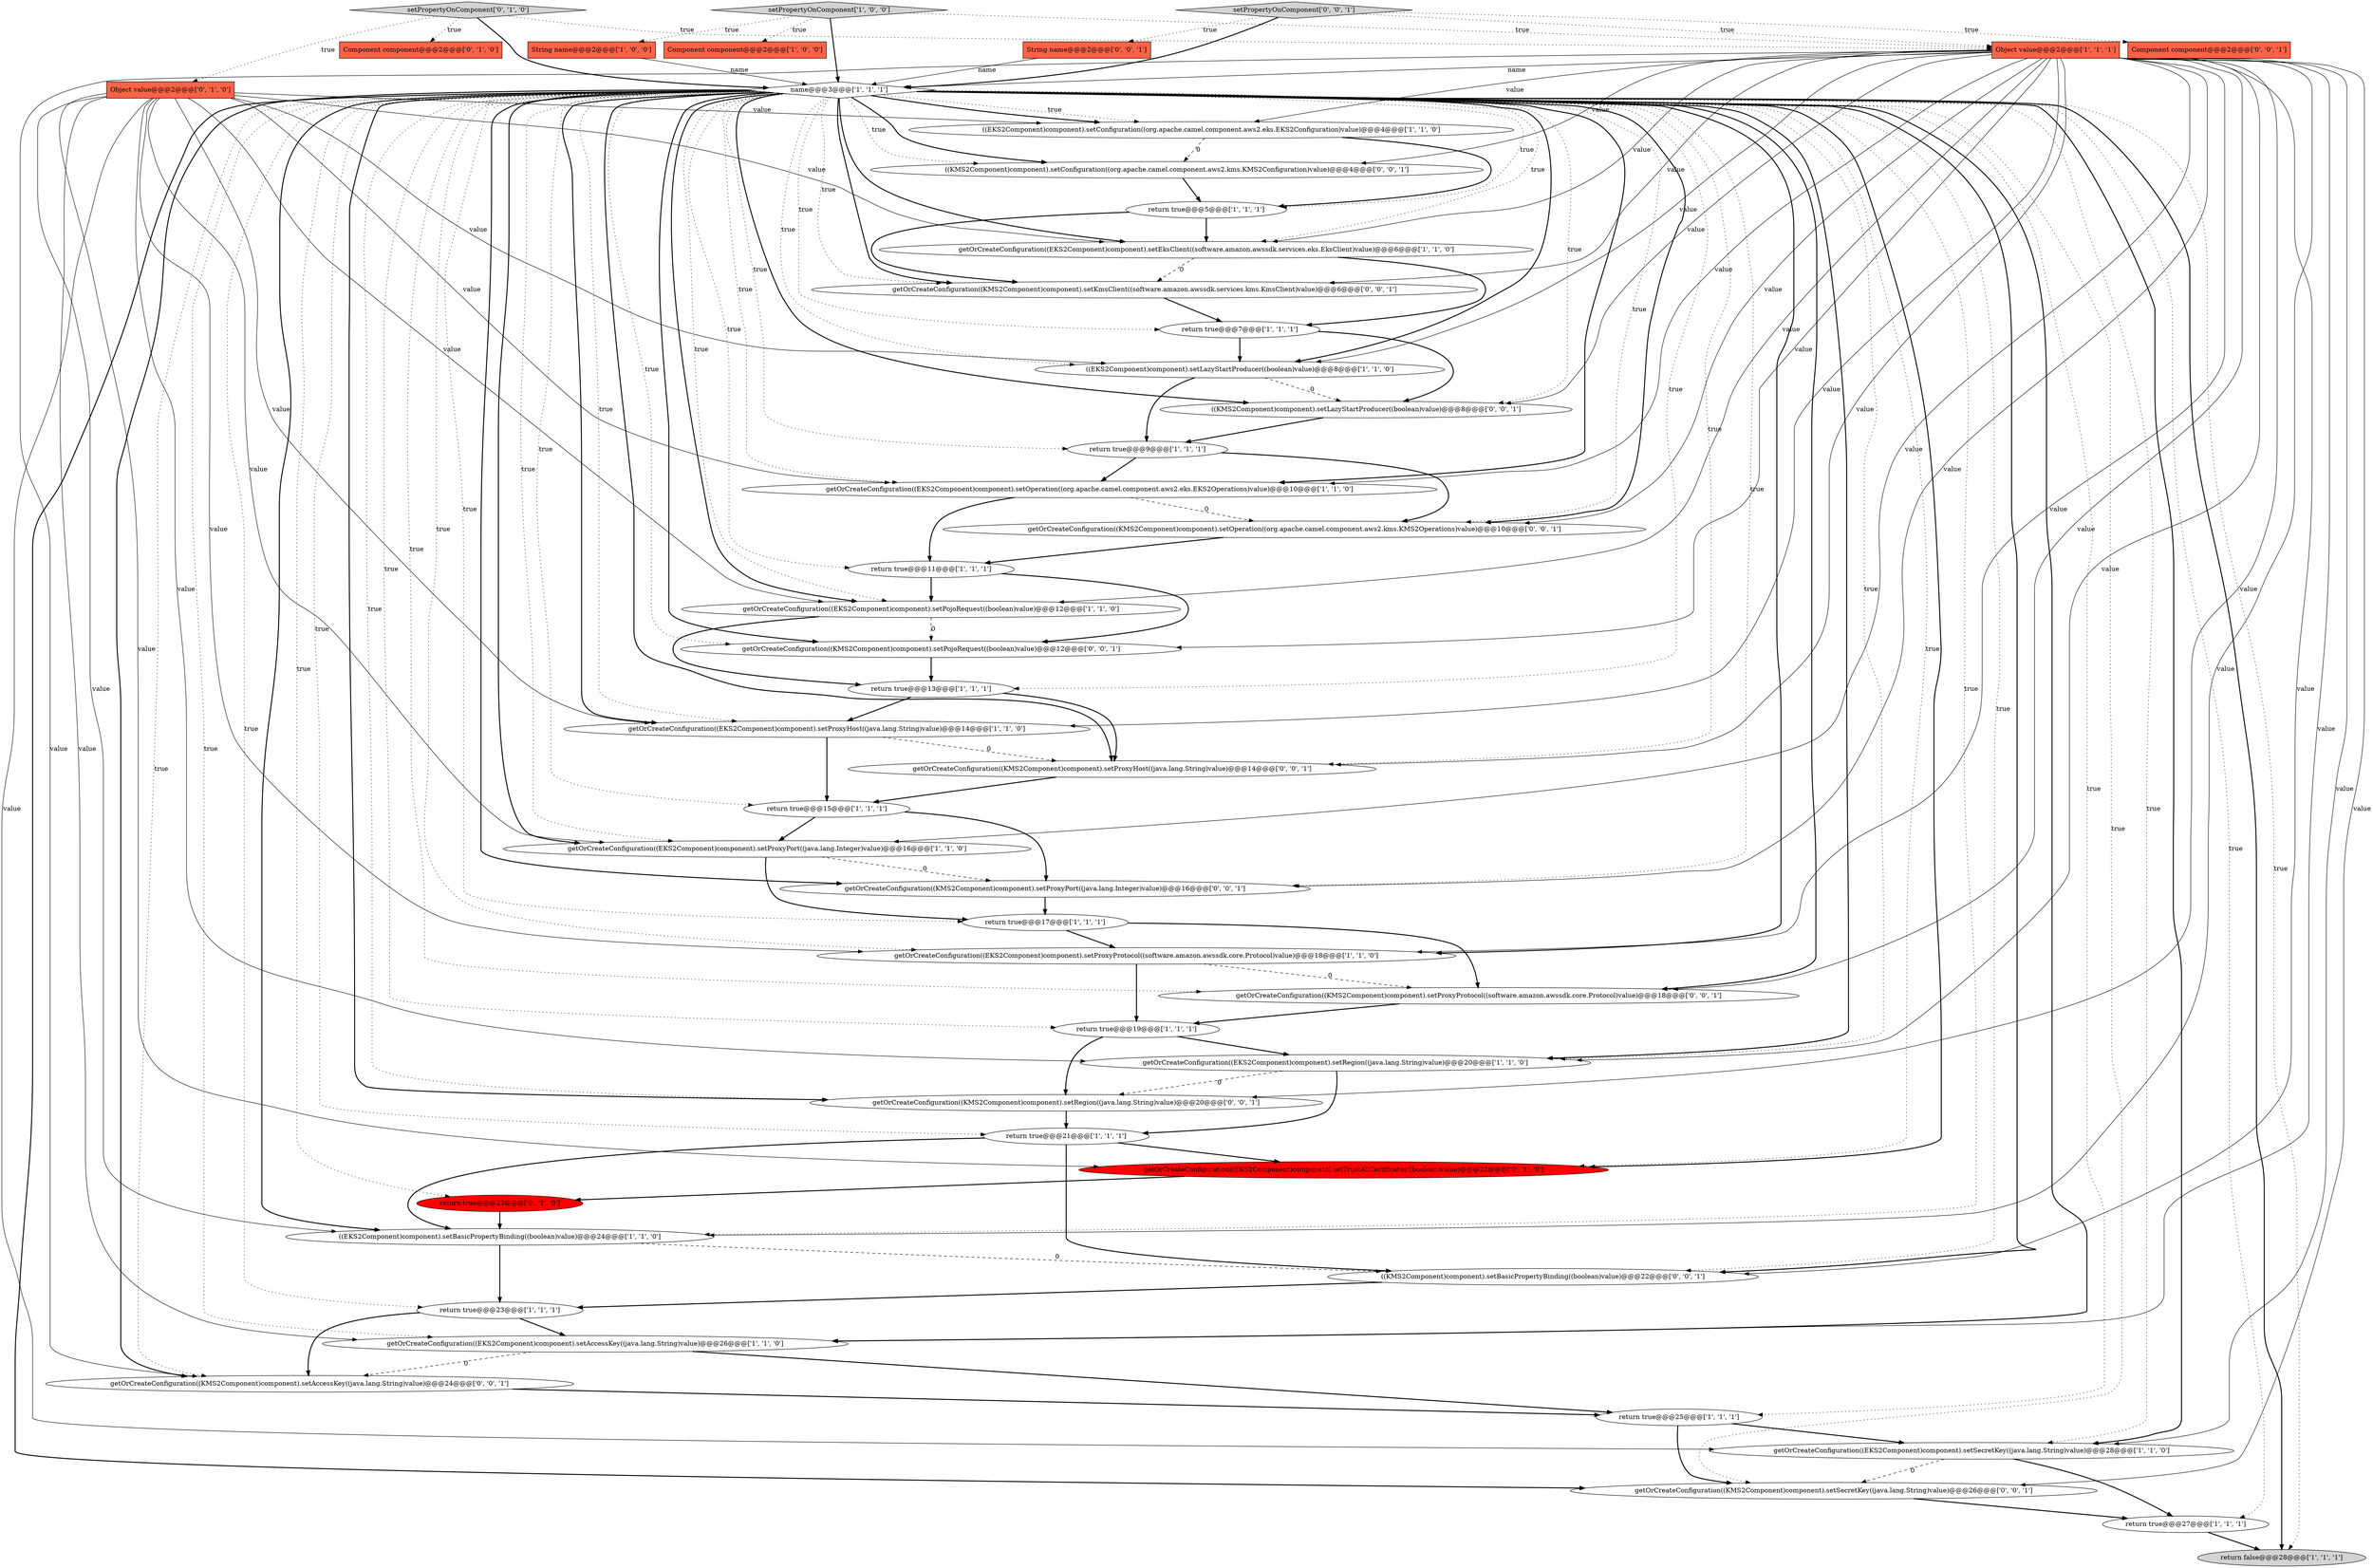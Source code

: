 digraph {
25 [style = filled, label = "getOrCreateConfiguration((EKS2Component)component).setRegion((java.lang.String)value)@@@20@@@['1', '1', '0']", fillcolor = white, shape = ellipse image = "AAA0AAABBB1BBB"];
43 [style = filled, label = "getOrCreateConfiguration((KMS2Component)component).setProxyPort((java.lang.Integer)value)@@@16@@@['0', '0', '1']", fillcolor = white, shape = ellipse image = "AAA0AAABBB3BBB"];
14 [style = filled, label = "String name@@@2@@@['1', '0', '0']", fillcolor = tomato, shape = box image = "AAA0AAABBB1BBB"];
29 [style = filled, label = "getOrCreateConfiguration((EKS2Component)component).setProxyPort((java.lang.Integer)value)@@@16@@@['1', '1', '0']", fillcolor = white, shape = ellipse image = "AAA0AAABBB1BBB"];
38 [style = filled, label = "getOrCreateConfiguration((KMS2Component)component).setSecretKey((java.lang.String)value)@@@26@@@['0', '0', '1']", fillcolor = white, shape = ellipse image = "AAA0AAABBB3BBB"];
3 [style = filled, label = "getOrCreateConfiguration((EKS2Component)component).setSecretKey((java.lang.String)value)@@@28@@@['1', '1', '0']", fillcolor = white, shape = ellipse image = "AAA0AAABBB1BBB"];
45 [style = filled, label = "getOrCreateConfiguration((KMS2Component)component).setRegion((java.lang.String)value)@@@20@@@['0', '0', '1']", fillcolor = white, shape = ellipse image = "AAA0AAABBB3BBB"];
30 [style = filled, label = "return true@@@23@@@['0', '1', '0']", fillcolor = red, shape = ellipse image = "AAA1AAABBB2BBB"];
2 [style = filled, label = "return true@@@19@@@['1', '1', '1']", fillcolor = white, shape = ellipse image = "AAA0AAABBB1BBB"];
39 [style = filled, label = "String name@@@2@@@['0', '0', '1']", fillcolor = tomato, shape = box image = "AAA0AAABBB3BBB"];
41 [style = filled, label = "getOrCreateConfiguration((KMS2Component)component).setAccessKey((java.lang.String)value)@@@24@@@['0', '0', '1']", fillcolor = white, shape = ellipse image = "AAA0AAABBB3BBB"];
28 [style = filled, label = "return true@@@21@@@['1', '1', '1']", fillcolor = white, shape = ellipse image = "AAA0AAABBB1BBB"];
26 [style = filled, label = "return true@@@17@@@['1', '1', '1']", fillcolor = white, shape = ellipse image = "AAA0AAABBB1BBB"];
18 [style = filled, label = "Object value@@@2@@@['1', '1', '1']", fillcolor = tomato, shape = box image = "AAA0AAABBB1BBB"];
10 [style = filled, label = "return true@@@15@@@['1', '1', '1']", fillcolor = white, shape = ellipse image = "AAA0AAABBB1BBB"];
27 [style = filled, label = "getOrCreateConfiguration((EKS2Component)component).setEksClient((software.amazon.awssdk.services.eks.EksClient)value)@@@6@@@['1', '1', '0']", fillcolor = white, shape = ellipse image = "AAA0AAABBB1BBB"];
23 [style = filled, label = "return false@@@28@@@['1', '1', '1']", fillcolor = lightgray, shape = ellipse image = "AAA0AAABBB1BBB"];
11 [style = filled, label = "getOrCreateConfiguration((EKS2Component)component).setPojoRequest((boolean)value)@@@12@@@['1', '1', '0']", fillcolor = white, shape = ellipse image = "AAA0AAABBB1BBB"];
34 [style = filled, label = "setPropertyOnComponent['0', '1', '0']", fillcolor = lightgray, shape = diamond image = "AAA0AAABBB2BBB"];
46 [style = filled, label = "getOrCreateConfiguration((KMS2Component)component).setKmsClient((software.amazon.awssdk.services.kms.KmsClient)value)@@@6@@@['0', '0', '1']", fillcolor = white, shape = ellipse image = "AAA0AAABBB3BBB"];
13 [style = filled, label = "((EKS2Component)component).setBasicPropertyBinding((boolean)value)@@@24@@@['1', '1', '0']", fillcolor = white, shape = ellipse image = "AAA0AAABBB1BBB"];
44 [style = filled, label = "((KMS2Component)component).setConfiguration((org.apache.camel.component.aws2.kms.KMS2Configuration)value)@@@4@@@['0', '0', '1']", fillcolor = white, shape = ellipse image = "AAA0AAABBB3BBB"];
48 [style = filled, label = "getOrCreateConfiguration((KMS2Component)component).setProxyHost((java.lang.String)value)@@@14@@@['0', '0', '1']", fillcolor = white, shape = ellipse image = "AAA0AAABBB3BBB"];
4 [style = filled, label = "((EKS2Component)component).setLazyStartProducer((boolean)value)@@@8@@@['1', '1', '0']", fillcolor = white, shape = ellipse image = "AAA0AAABBB1BBB"];
1 [style = filled, label = "getOrCreateConfiguration((EKS2Component)component).setProxyHost((java.lang.String)value)@@@14@@@['1', '1', '0']", fillcolor = white, shape = ellipse image = "AAA0AAABBB1BBB"];
5 [style = filled, label = "return true@@@27@@@['1', '1', '1']", fillcolor = white, shape = ellipse image = "AAA0AAABBB1BBB"];
20 [style = filled, label = "name@@@3@@@['1', '1', '1']", fillcolor = white, shape = diamond image = "AAA0AAABBB1BBB"];
6 [style = filled, label = "((EKS2Component)component).setConfiguration((org.apache.camel.component.aws2.eks.EKS2Configuration)value)@@@4@@@['1', '1', '0']", fillcolor = white, shape = ellipse image = "AAA0AAABBB1BBB"];
8 [style = filled, label = "getOrCreateConfiguration((EKS2Component)component).setOperation((org.apache.camel.component.aws2.eks.EKS2Operations)value)@@@10@@@['1', '1', '0']", fillcolor = white, shape = ellipse image = "AAA0AAABBB1BBB"];
16 [style = filled, label = "getOrCreateConfiguration((EKS2Component)component).setAccessKey((java.lang.String)value)@@@26@@@['1', '1', '0']", fillcolor = white, shape = ellipse image = "AAA0AAABBB1BBB"];
15 [style = filled, label = "return true@@@11@@@['1', '1', '1']", fillcolor = white, shape = ellipse image = "AAA0AAABBB1BBB"];
17 [style = filled, label = "Component component@@@2@@@['1', '0', '0']", fillcolor = tomato, shape = box image = "AAA0AAABBB1BBB"];
19 [style = filled, label = "setPropertyOnComponent['1', '0', '0']", fillcolor = lightgray, shape = diamond image = "AAA0AAABBB1BBB"];
22 [style = filled, label = "return true@@@25@@@['1', '1', '1']", fillcolor = white, shape = ellipse image = "AAA0AAABBB1BBB"];
35 [style = filled, label = "Component component@@@2@@@['0', '0', '1']", fillcolor = tomato, shape = box image = "AAA0AAABBB3BBB"];
24 [style = filled, label = "return true@@@9@@@['1', '1', '1']", fillcolor = white, shape = ellipse image = "AAA0AAABBB1BBB"];
36 [style = filled, label = "getOrCreateConfiguration((KMS2Component)component).setPojoRequest((boolean)value)@@@12@@@['0', '0', '1']", fillcolor = white, shape = ellipse image = "AAA0AAABBB3BBB"];
21 [style = filled, label = "return true@@@7@@@['1', '1', '1']", fillcolor = white, shape = ellipse image = "AAA0AAABBB1BBB"];
0 [style = filled, label = "return true@@@5@@@['1', '1', '1']", fillcolor = white, shape = ellipse image = "AAA0AAABBB1BBB"];
12 [style = filled, label = "getOrCreateConfiguration((EKS2Component)component).setProxyProtocol((software.amazon.awssdk.core.Protocol)value)@@@18@@@['1', '1', '0']", fillcolor = white, shape = ellipse image = "AAA0AAABBB1BBB"];
47 [style = filled, label = "getOrCreateConfiguration((KMS2Component)component).setProxyProtocol((software.amazon.awssdk.core.Protocol)value)@@@18@@@['0', '0', '1']", fillcolor = white, shape = ellipse image = "AAA0AAABBB3BBB"];
40 [style = filled, label = "((KMS2Component)component).setBasicPropertyBinding((boolean)value)@@@22@@@['0', '0', '1']", fillcolor = white, shape = ellipse image = "AAA0AAABBB3BBB"];
42 [style = filled, label = "((KMS2Component)component).setLazyStartProducer((boolean)value)@@@8@@@['0', '0', '1']", fillcolor = white, shape = ellipse image = "AAA0AAABBB3BBB"];
31 [style = filled, label = "Component component@@@2@@@['0', '1', '0']", fillcolor = tomato, shape = box image = "AAA0AAABBB2BBB"];
37 [style = filled, label = "setPropertyOnComponent['0', '0', '1']", fillcolor = lightgray, shape = diamond image = "AAA0AAABBB3BBB"];
32 [style = filled, label = "Object value@@@2@@@['0', '1', '0']", fillcolor = tomato, shape = box image = "AAA0AAABBB2BBB"];
33 [style = filled, label = "getOrCreateConfiguration((EKS2Component)component).setTrustAllCertificates((boolean)value)@@@22@@@['0', '1', '0']", fillcolor = red, shape = ellipse image = "AAA1AAABBB2BBB"];
49 [style = filled, label = "getOrCreateConfiguration((KMS2Component)component).setOperation((org.apache.camel.component.aws2.kms.KMS2Operations)value)@@@10@@@['0', '0', '1']", fillcolor = white, shape = ellipse image = "AAA0AAABBB3BBB"];
9 [style = filled, label = "return true@@@23@@@['1', '1', '1']", fillcolor = white, shape = ellipse image = "AAA0AAABBB1BBB"];
7 [style = filled, label = "return true@@@13@@@['1', '1', '1']", fillcolor = white, shape = ellipse image = "AAA0AAABBB1BBB"];
21->42 [style = bold, label=""];
30->13 [style = bold, label=""];
34->20 [style = bold, label=""];
20->11 [style = dotted, label="true"];
0->46 [style = bold, label=""];
20->0 [style = dotted, label="true"];
20->27 [style = dotted, label="true"];
20->36 [style = dotted, label="true"];
20->41 [style = dotted, label="true"];
43->26 [style = bold, label=""];
18->49 [style = solid, label="value"];
29->43 [style = dashed, label="0"];
7->48 [style = bold, label=""];
20->40 [style = dotted, label="true"];
32->8 [style = solid, label="value"];
9->16 [style = bold, label=""];
32->3 [style = solid, label="value"];
18->40 [style = solid, label="value"];
20->27 [style = bold, label=""];
18->12 [style = solid, label="value"];
26->12 [style = bold, label=""];
12->2 [style = bold, label=""];
3->5 [style = bold, label=""];
46->21 [style = bold, label=""];
24->49 [style = bold, label=""];
20->16 [style = bold, label=""];
20->42 [style = dotted, label="true"];
15->11 [style = bold, label=""];
20->43 [style = dotted, label="true"];
20->30 [style = dotted, label="true"];
18->46 [style = solid, label="value"];
20->48 [style = bold, label=""];
20->49 [style = dotted, label="true"];
48->10 [style = bold, label=""];
32->6 [style = solid, label="value"];
20->43 [style = bold, label=""];
20->13 [style = dotted, label="true"];
18->44 [style = solid, label="value"];
41->22 [style = bold, label=""];
2->25 [style = bold, label=""];
18->48 [style = solid, label="value"];
20->45 [style = bold, label=""];
20->15 [style = dotted, label="true"];
18->4 [style = solid, label="value"];
25->28 [style = bold, label=""];
7->1 [style = bold, label=""];
32->12 [style = solid, label="value"];
32->25 [style = solid, label="value"];
20->24 [style = dotted, label="true"];
5->23 [style = bold, label=""];
19->17 [style = dotted, label="true"];
1->48 [style = dashed, label="0"];
34->18 [style = dotted, label="true"];
19->20 [style = bold, label=""];
20->26 [style = dotted, label="true"];
3->38 [style = dashed, label="0"];
26->47 [style = bold, label=""];
37->18 [style = dotted, label="true"];
20->3 [style = bold, label=""];
13->40 [style = dashed, label="0"];
20->38 [style = bold, label=""];
18->8 [style = solid, label="value"];
20->47 [style = dotted, label="true"];
20->25 [style = bold, label=""];
11->36 [style = dashed, label="0"];
32->16 [style = solid, label="value"];
29->26 [style = bold, label=""];
20->5 [style = dotted, label="true"];
22->38 [style = bold, label=""];
20->8 [style = bold, label=""];
34->31 [style = dotted, label="true"];
20->41 [style = bold, label=""];
27->46 [style = dashed, label="0"];
16->41 [style = dashed, label="0"];
20->23 [style = bold, label=""];
12->47 [style = dashed, label="0"];
20->10 [style = dotted, label="true"];
18->6 [style = solid, label="value"];
47->2 [style = bold, label=""];
18->3 [style = solid, label="value"];
33->30 [style = bold, label=""];
20->3 [style = dotted, label="true"];
20->48 [style = dotted, label="true"];
20->22 [style = dotted, label="true"];
24->8 [style = bold, label=""];
20->6 [style = dotted, label="true"];
21->4 [style = bold, label=""];
20->38 [style = dotted, label="true"];
15->36 [style = bold, label=""];
38->5 [style = bold, label=""];
20->25 [style = dotted, label="true"];
20->13 [style = bold, label=""];
4->24 [style = bold, label=""];
8->15 [style = bold, label=""];
20->9 [style = dotted, label="true"];
10->43 [style = bold, label=""];
18->36 [style = solid, label="value"];
19->18 [style = dotted, label="true"];
18->25 [style = solid, label="value"];
18->29 [style = solid, label="value"];
18->41 [style = solid, label="value"];
40->9 [style = bold, label=""];
20->7 [style = dotted, label="true"];
20->1 [style = bold, label=""];
42->24 [style = bold, label=""];
32->33 [style = solid, label="value"];
37->35 [style = dotted, label="true"];
18->38 [style = solid, label="value"];
39->20 [style = solid, label="name"];
20->44 [style = dotted, label="true"];
20->46 [style = dotted, label="true"];
20->1 [style = dotted, label="true"];
20->33 [style = dotted, label="true"];
18->42 [style = solid, label="value"];
20->4 [style = dotted, label="true"];
8->49 [style = dashed, label="0"];
25->45 [style = dashed, label="0"];
20->23 [style = dotted, label="true"];
2->45 [style = bold, label=""];
20->42 [style = bold, label=""];
49->15 [style = bold, label=""];
20->49 [style = bold, label=""];
18->27 [style = solid, label="value"];
32->11 [style = solid, label="value"];
13->9 [style = bold, label=""];
27->21 [style = bold, label=""];
20->36 [style = bold, label=""];
32->29 [style = solid, label="value"];
20->11 [style = bold, label=""];
34->32 [style = dotted, label="true"];
19->14 [style = dotted, label="true"];
32->13 [style = solid, label="value"];
28->40 [style = bold, label=""];
20->29 [style = bold, label=""];
0->27 [style = bold, label=""];
18->1 [style = solid, label="value"];
20->8 [style = dotted, label="true"];
20->46 [style = bold, label=""];
37->20 [style = bold, label=""];
18->47 [style = solid, label="value"];
18->45 [style = solid, label="value"];
28->13 [style = bold, label=""];
6->0 [style = bold, label=""];
20->21 [style = dotted, label="true"];
20->6 [style = bold, label=""];
45->28 [style = bold, label=""];
16->22 [style = bold, label=""];
20->45 [style = dotted, label="true"];
20->47 [style = bold, label=""];
20->44 [style = bold, label=""];
14->20 [style = solid, label="name"];
32->4 [style = solid, label="value"];
20->4 [style = bold, label=""];
20->33 [style = bold, label=""];
9->41 [style = bold, label=""];
22->3 [style = bold, label=""];
20->40 [style = bold, label=""];
28->33 [style = bold, label=""];
32->1 [style = solid, label="value"];
10->29 [style = bold, label=""];
20->29 [style = dotted, label="true"];
18->11 [style = solid, label="value"];
20->28 [style = dotted, label="true"];
36->7 [style = bold, label=""];
37->39 [style = dotted, label="true"];
20->12 [style = bold, label=""];
4->42 [style = dashed, label="0"];
20->2 [style = dotted, label="true"];
18->16 [style = solid, label="value"];
18->20 [style = solid, label="name"];
20->12 [style = dotted, label="true"];
18->43 [style = solid, label="value"];
18->13 [style = solid, label="value"];
32->27 [style = solid, label="value"];
1->10 [style = bold, label=""];
11->7 [style = bold, label=""];
6->44 [style = dashed, label="0"];
20->16 [style = dotted, label="true"];
44->0 [style = bold, label=""];
}
